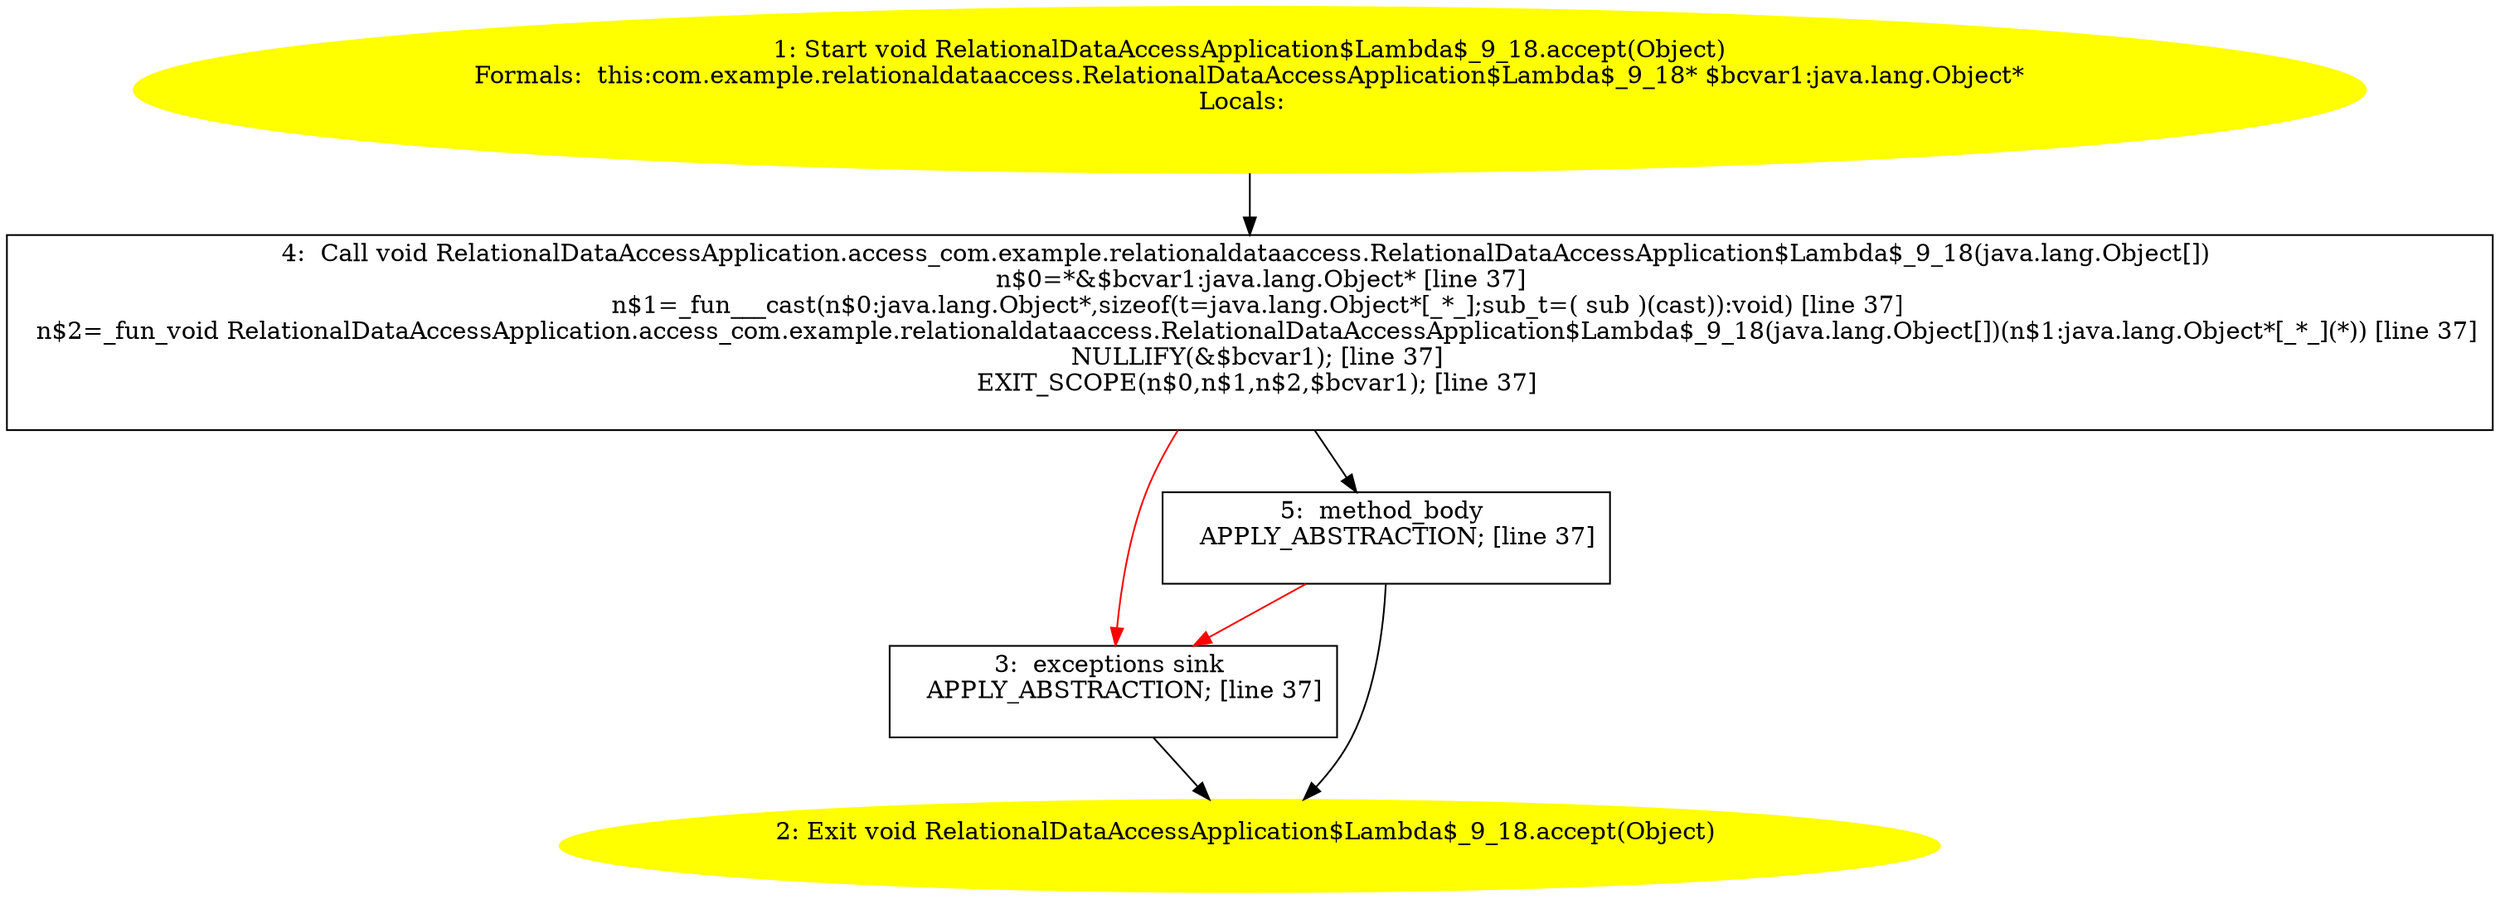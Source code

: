 /* @generated */
digraph cfg {
"com.example.relationaldataaccess.RelationalDataAccessApplication$Lambda$_9_18.accept(java.lang.Objec.de308448a50a9bd9b6427058e9de7621_1" [label="1: Start void RelationalDataAccessApplication$Lambda$_9_18.accept(Object)\nFormals:  this:com.example.relationaldataaccess.RelationalDataAccessApplication$Lambda$_9_18* $bcvar1:java.lang.Object*\nLocals:  \n  " color=yellow style=filled]
	

	 "com.example.relationaldataaccess.RelationalDataAccessApplication$Lambda$_9_18.accept(java.lang.Objec.de308448a50a9bd9b6427058e9de7621_1" -> "com.example.relationaldataaccess.RelationalDataAccessApplication$Lambda$_9_18.accept(java.lang.Objec.de308448a50a9bd9b6427058e9de7621_4" ;
"com.example.relationaldataaccess.RelationalDataAccessApplication$Lambda$_9_18.accept(java.lang.Objec.de308448a50a9bd9b6427058e9de7621_2" [label="2: Exit void RelationalDataAccessApplication$Lambda$_9_18.accept(Object) \n  " color=yellow style=filled]
	

"com.example.relationaldataaccess.RelationalDataAccessApplication$Lambda$_9_18.accept(java.lang.Objec.de308448a50a9bd9b6427058e9de7621_3" [label="3:  exceptions sink \n   APPLY_ABSTRACTION; [line 37]\n " shape="box"]
	

	 "com.example.relationaldataaccess.RelationalDataAccessApplication$Lambda$_9_18.accept(java.lang.Objec.de308448a50a9bd9b6427058e9de7621_3" -> "com.example.relationaldataaccess.RelationalDataAccessApplication$Lambda$_9_18.accept(java.lang.Objec.de308448a50a9bd9b6427058e9de7621_2" ;
"com.example.relationaldataaccess.RelationalDataAccessApplication$Lambda$_9_18.accept(java.lang.Objec.de308448a50a9bd9b6427058e9de7621_4" [label="4:  Call void RelationalDataAccessApplication.access_com.example.relationaldataaccess.RelationalDataAccessApplication$Lambda$_9_18(java.lang.Object[]) \n   n$0=*&$bcvar1:java.lang.Object* [line 37]\n  n$1=_fun___cast(n$0:java.lang.Object*,sizeof(t=java.lang.Object*[_*_];sub_t=( sub )(cast)):void) [line 37]\n  n$2=_fun_void RelationalDataAccessApplication.access_com.example.relationaldataaccess.RelationalDataAccessApplication$Lambda$_9_18(java.lang.Object[])(n$1:java.lang.Object*[_*_](*)) [line 37]\n  NULLIFY(&$bcvar1); [line 37]\n  EXIT_SCOPE(n$0,n$1,n$2,$bcvar1); [line 37]\n " shape="box"]
	

	 "com.example.relationaldataaccess.RelationalDataAccessApplication$Lambda$_9_18.accept(java.lang.Objec.de308448a50a9bd9b6427058e9de7621_4" -> "com.example.relationaldataaccess.RelationalDataAccessApplication$Lambda$_9_18.accept(java.lang.Objec.de308448a50a9bd9b6427058e9de7621_5" ;
	 "com.example.relationaldataaccess.RelationalDataAccessApplication$Lambda$_9_18.accept(java.lang.Objec.de308448a50a9bd9b6427058e9de7621_4" -> "com.example.relationaldataaccess.RelationalDataAccessApplication$Lambda$_9_18.accept(java.lang.Objec.de308448a50a9bd9b6427058e9de7621_3" [color="red" ];
"com.example.relationaldataaccess.RelationalDataAccessApplication$Lambda$_9_18.accept(java.lang.Objec.de308448a50a9bd9b6427058e9de7621_5" [label="5:  method_body \n   APPLY_ABSTRACTION; [line 37]\n " shape="box"]
	

	 "com.example.relationaldataaccess.RelationalDataAccessApplication$Lambda$_9_18.accept(java.lang.Objec.de308448a50a9bd9b6427058e9de7621_5" -> "com.example.relationaldataaccess.RelationalDataAccessApplication$Lambda$_9_18.accept(java.lang.Objec.de308448a50a9bd9b6427058e9de7621_2" ;
	 "com.example.relationaldataaccess.RelationalDataAccessApplication$Lambda$_9_18.accept(java.lang.Objec.de308448a50a9bd9b6427058e9de7621_5" -> "com.example.relationaldataaccess.RelationalDataAccessApplication$Lambda$_9_18.accept(java.lang.Objec.de308448a50a9bd9b6427058e9de7621_3" [color="red" ];
}
